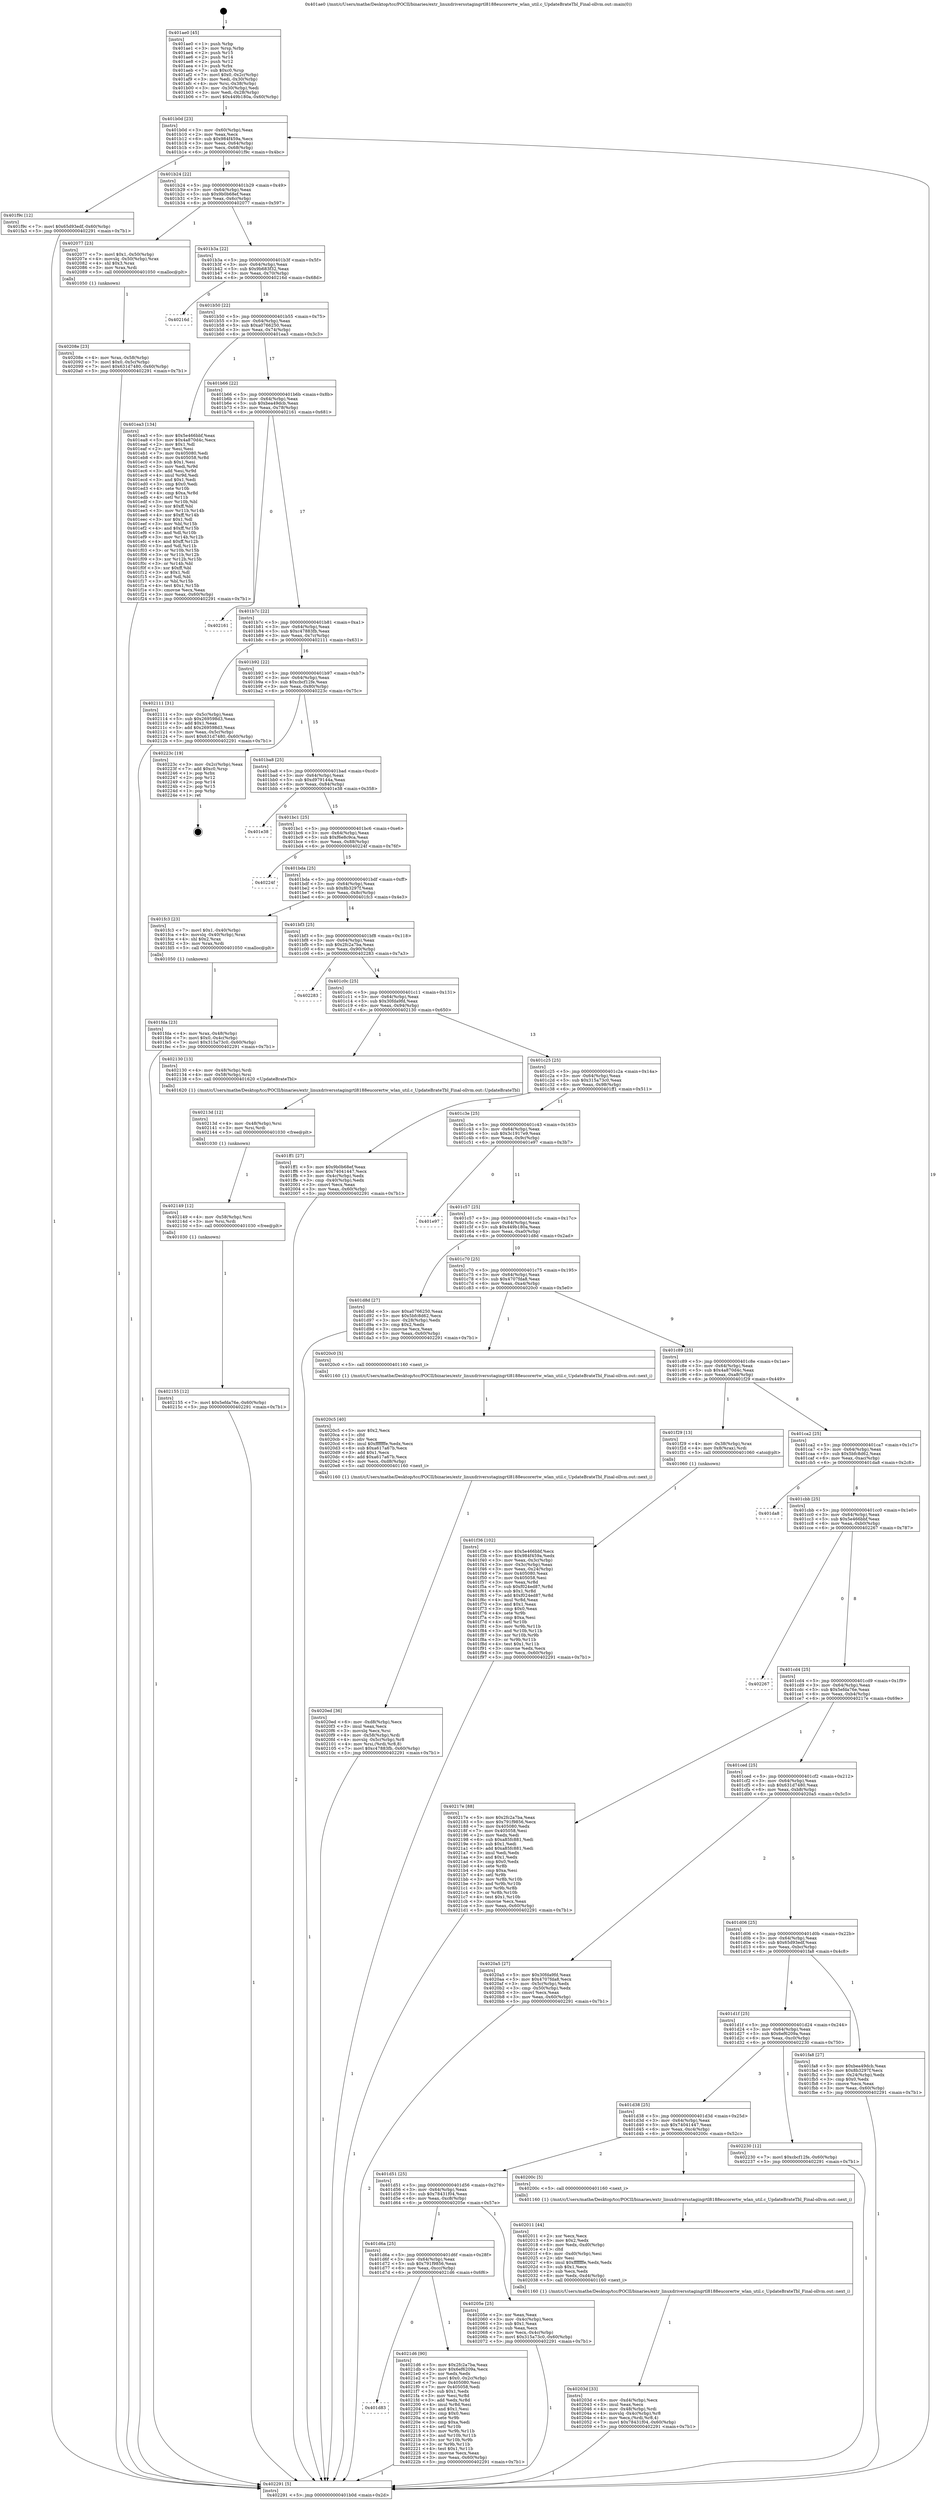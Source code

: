 digraph "0x401ae0" {
  label = "0x401ae0 (/mnt/c/Users/mathe/Desktop/tcc/POCII/binaries/extr_linuxdriversstagingrtl8188eucorertw_wlan_util.c_UpdateBrateTbl_Final-ollvm.out::main(0))"
  labelloc = "t"
  node[shape=record]

  Entry [label="",width=0.3,height=0.3,shape=circle,fillcolor=black,style=filled]
  "0x401b0d" [label="{
     0x401b0d [23]\l
     | [instrs]\l
     &nbsp;&nbsp;0x401b0d \<+3\>: mov -0x60(%rbp),%eax\l
     &nbsp;&nbsp;0x401b10 \<+2\>: mov %eax,%ecx\l
     &nbsp;&nbsp;0x401b12 \<+6\>: sub $0x984f459a,%ecx\l
     &nbsp;&nbsp;0x401b18 \<+3\>: mov %eax,-0x64(%rbp)\l
     &nbsp;&nbsp;0x401b1b \<+3\>: mov %ecx,-0x68(%rbp)\l
     &nbsp;&nbsp;0x401b1e \<+6\>: je 0000000000401f9c \<main+0x4bc\>\l
  }"]
  "0x401f9c" [label="{
     0x401f9c [12]\l
     | [instrs]\l
     &nbsp;&nbsp;0x401f9c \<+7\>: movl $0x65d93edf,-0x60(%rbp)\l
     &nbsp;&nbsp;0x401fa3 \<+5\>: jmp 0000000000402291 \<main+0x7b1\>\l
  }"]
  "0x401b24" [label="{
     0x401b24 [22]\l
     | [instrs]\l
     &nbsp;&nbsp;0x401b24 \<+5\>: jmp 0000000000401b29 \<main+0x49\>\l
     &nbsp;&nbsp;0x401b29 \<+3\>: mov -0x64(%rbp),%eax\l
     &nbsp;&nbsp;0x401b2c \<+5\>: sub $0x9b0b68ef,%eax\l
     &nbsp;&nbsp;0x401b31 \<+3\>: mov %eax,-0x6c(%rbp)\l
     &nbsp;&nbsp;0x401b34 \<+6\>: je 0000000000402077 \<main+0x597\>\l
  }"]
  Exit [label="",width=0.3,height=0.3,shape=circle,fillcolor=black,style=filled,peripheries=2]
  "0x402077" [label="{
     0x402077 [23]\l
     | [instrs]\l
     &nbsp;&nbsp;0x402077 \<+7\>: movl $0x1,-0x50(%rbp)\l
     &nbsp;&nbsp;0x40207e \<+4\>: movslq -0x50(%rbp),%rax\l
     &nbsp;&nbsp;0x402082 \<+4\>: shl $0x3,%rax\l
     &nbsp;&nbsp;0x402086 \<+3\>: mov %rax,%rdi\l
     &nbsp;&nbsp;0x402089 \<+5\>: call 0000000000401050 \<malloc@plt\>\l
     | [calls]\l
     &nbsp;&nbsp;0x401050 \{1\} (unknown)\l
  }"]
  "0x401b3a" [label="{
     0x401b3a [22]\l
     | [instrs]\l
     &nbsp;&nbsp;0x401b3a \<+5\>: jmp 0000000000401b3f \<main+0x5f\>\l
     &nbsp;&nbsp;0x401b3f \<+3\>: mov -0x64(%rbp),%eax\l
     &nbsp;&nbsp;0x401b42 \<+5\>: sub $0x9b683f32,%eax\l
     &nbsp;&nbsp;0x401b47 \<+3\>: mov %eax,-0x70(%rbp)\l
     &nbsp;&nbsp;0x401b4a \<+6\>: je 000000000040216d \<main+0x68d\>\l
  }"]
  "0x401d83" [label="{
     0x401d83\l
  }", style=dashed]
  "0x40216d" [label="{
     0x40216d\l
  }", style=dashed]
  "0x401b50" [label="{
     0x401b50 [22]\l
     | [instrs]\l
     &nbsp;&nbsp;0x401b50 \<+5\>: jmp 0000000000401b55 \<main+0x75\>\l
     &nbsp;&nbsp;0x401b55 \<+3\>: mov -0x64(%rbp),%eax\l
     &nbsp;&nbsp;0x401b58 \<+5\>: sub $0xa0766250,%eax\l
     &nbsp;&nbsp;0x401b5d \<+3\>: mov %eax,-0x74(%rbp)\l
     &nbsp;&nbsp;0x401b60 \<+6\>: je 0000000000401ea3 \<main+0x3c3\>\l
  }"]
  "0x4021d6" [label="{
     0x4021d6 [90]\l
     | [instrs]\l
     &nbsp;&nbsp;0x4021d6 \<+5\>: mov $0x2fc2a7ba,%eax\l
     &nbsp;&nbsp;0x4021db \<+5\>: mov $0x6ef6209a,%ecx\l
     &nbsp;&nbsp;0x4021e0 \<+2\>: xor %edx,%edx\l
     &nbsp;&nbsp;0x4021e2 \<+7\>: movl $0x0,-0x2c(%rbp)\l
     &nbsp;&nbsp;0x4021e9 \<+7\>: mov 0x405080,%esi\l
     &nbsp;&nbsp;0x4021f0 \<+7\>: mov 0x405058,%edi\l
     &nbsp;&nbsp;0x4021f7 \<+3\>: sub $0x1,%edx\l
     &nbsp;&nbsp;0x4021fa \<+3\>: mov %esi,%r8d\l
     &nbsp;&nbsp;0x4021fd \<+3\>: add %edx,%r8d\l
     &nbsp;&nbsp;0x402200 \<+4\>: imul %r8d,%esi\l
     &nbsp;&nbsp;0x402204 \<+3\>: and $0x1,%esi\l
     &nbsp;&nbsp;0x402207 \<+3\>: cmp $0x0,%esi\l
     &nbsp;&nbsp;0x40220a \<+4\>: sete %r9b\l
     &nbsp;&nbsp;0x40220e \<+3\>: cmp $0xa,%edi\l
     &nbsp;&nbsp;0x402211 \<+4\>: setl %r10b\l
     &nbsp;&nbsp;0x402215 \<+3\>: mov %r9b,%r11b\l
     &nbsp;&nbsp;0x402218 \<+3\>: and %r10b,%r11b\l
     &nbsp;&nbsp;0x40221b \<+3\>: xor %r10b,%r9b\l
     &nbsp;&nbsp;0x40221e \<+3\>: or %r9b,%r11b\l
     &nbsp;&nbsp;0x402221 \<+4\>: test $0x1,%r11b\l
     &nbsp;&nbsp;0x402225 \<+3\>: cmovne %ecx,%eax\l
     &nbsp;&nbsp;0x402228 \<+3\>: mov %eax,-0x60(%rbp)\l
     &nbsp;&nbsp;0x40222b \<+5\>: jmp 0000000000402291 \<main+0x7b1\>\l
  }"]
  "0x401ea3" [label="{
     0x401ea3 [134]\l
     | [instrs]\l
     &nbsp;&nbsp;0x401ea3 \<+5\>: mov $0x5e466bbf,%eax\l
     &nbsp;&nbsp;0x401ea8 \<+5\>: mov $0x4a870d4c,%ecx\l
     &nbsp;&nbsp;0x401ead \<+2\>: mov $0x1,%dl\l
     &nbsp;&nbsp;0x401eaf \<+2\>: xor %esi,%esi\l
     &nbsp;&nbsp;0x401eb1 \<+7\>: mov 0x405080,%edi\l
     &nbsp;&nbsp;0x401eb8 \<+8\>: mov 0x405058,%r8d\l
     &nbsp;&nbsp;0x401ec0 \<+3\>: sub $0x1,%esi\l
     &nbsp;&nbsp;0x401ec3 \<+3\>: mov %edi,%r9d\l
     &nbsp;&nbsp;0x401ec6 \<+3\>: add %esi,%r9d\l
     &nbsp;&nbsp;0x401ec9 \<+4\>: imul %r9d,%edi\l
     &nbsp;&nbsp;0x401ecd \<+3\>: and $0x1,%edi\l
     &nbsp;&nbsp;0x401ed0 \<+3\>: cmp $0x0,%edi\l
     &nbsp;&nbsp;0x401ed3 \<+4\>: sete %r10b\l
     &nbsp;&nbsp;0x401ed7 \<+4\>: cmp $0xa,%r8d\l
     &nbsp;&nbsp;0x401edb \<+4\>: setl %r11b\l
     &nbsp;&nbsp;0x401edf \<+3\>: mov %r10b,%bl\l
     &nbsp;&nbsp;0x401ee2 \<+3\>: xor $0xff,%bl\l
     &nbsp;&nbsp;0x401ee5 \<+3\>: mov %r11b,%r14b\l
     &nbsp;&nbsp;0x401ee8 \<+4\>: xor $0xff,%r14b\l
     &nbsp;&nbsp;0x401eec \<+3\>: xor $0x1,%dl\l
     &nbsp;&nbsp;0x401eef \<+3\>: mov %bl,%r15b\l
     &nbsp;&nbsp;0x401ef2 \<+4\>: and $0xff,%r15b\l
     &nbsp;&nbsp;0x401ef6 \<+3\>: and %dl,%r10b\l
     &nbsp;&nbsp;0x401ef9 \<+3\>: mov %r14b,%r12b\l
     &nbsp;&nbsp;0x401efc \<+4\>: and $0xff,%r12b\l
     &nbsp;&nbsp;0x401f00 \<+3\>: and %dl,%r11b\l
     &nbsp;&nbsp;0x401f03 \<+3\>: or %r10b,%r15b\l
     &nbsp;&nbsp;0x401f06 \<+3\>: or %r11b,%r12b\l
     &nbsp;&nbsp;0x401f09 \<+3\>: xor %r12b,%r15b\l
     &nbsp;&nbsp;0x401f0c \<+3\>: or %r14b,%bl\l
     &nbsp;&nbsp;0x401f0f \<+3\>: xor $0xff,%bl\l
     &nbsp;&nbsp;0x401f12 \<+3\>: or $0x1,%dl\l
     &nbsp;&nbsp;0x401f15 \<+2\>: and %dl,%bl\l
     &nbsp;&nbsp;0x401f17 \<+3\>: or %bl,%r15b\l
     &nbsp;&nbsp;0x401f1a \<+4\>: test $0x1,%r15b\l
     &nbsp;&nbsp;0x401f1e \<+3\>: cmovne %ecx,%eax\l
     &nbsp;&nbsp;0x401f21 \<+3\>: mov %eax,-0x60(%rbp)\l
     &nbsp;&nbsp;0x401f24 \<+5\>: jmp 0000000000402291 \<main+0x7b1\>\l
  }"]
  "0x401b66" [label="{
     0x401b66 [22]\l
     | [instrs]\l
     &nbsp;&nbsp;0x401b66 \<+5\>: jmp 0000000000401b6b \<main+0x8b\>\l
     &nbsp;&nbsp;0x401b6b \<+3\>: mov -0x64(%rbp),%eax\l
     &nbsp;&nbsp;0x401b6e \<+5\>: sub $0xbea49dcb,%eax\l
     &nbsp;&nbsp;0x401b73 \<+3\>: mov %eax,-0x78(%rbp)\l
     &nbsp;&nbsp;0x401b76 \<+6\>: je 0000000000402161 \<main+0x681\>\l
  }"]
  "0x402155" [label="{
     0x402155 [12]\l
     | [instrs]\l
     &nbsp;&nbsp;0x402155 \<+7\>: movl $0x5efda76e,-0x60(%rbp)\l
     &nbsp;&nbsp;0x40215c \<+5\>: jmp 0000000000402291 \<main+0x7b1\>\l
  }"]
  "0x402161" [label="{
     0x402161\l
  }", style=dashed]
  "0x401b7c" [label="{
     0x401b7c [22]\l
     | [instrs]\l
     &nbsp;&nbsp;0x401b7c \<+5\>: jmp 0000000000401b81 \<main+0xa1\>\l
     &nbsp;&nbsp;0x401b81 \<+3\>: mov -0x64(%rbp),%eax\l
     &nbsp;&nbsp;0x401b84 \<+5\>: sub $0xc47883fb,%eax\l
     &nbsp;&nbsp;0x401b89 \<+3\>: mov %eax,-0x7c(%rbp)\l
     &nbsp;&nbsp;0x401b8c \<+6\>: je 0000000000402111 \<main+0x631\>\l
  }"]
  "0x402149" [label="{
     0x402149 [12]\l
     | [instrs]\l
     &nbsp;&nbsp;0x402149 \<+4\>: mov -0x58(%rbp),%rsi\l
     &nbsp;&nbsp;0x40214d \<+3\>: mov %rsi,%rdi\l
     &nbsp;&nbsp;0x402150 \<+5\>: call 0000000000401030 \<free@plt\>\l
     | [calls]\l
     &nbsp;&nbsp;0x401030 \{1\} (unknown)\l
  }"]
  "0x402111" [label="{
     0x402111 [31]\l
     | [instrs]\l
     &nbsp;&nbsp;0x402111 \<+3\>: mov -0x5c(%rbp),%eax\l
     &nbsp;&nbsp;0x402114 \<+5\>: sub $0x269598d3,%eax\l
     &nbsp;&nbsp;0x402119 \<+3\>: add $0x1,%eax\l
     &nbsp;&nbsp;0x40211c \<+5\>: add $0x269598d3,%eax\l
     &nbsp;&nbsp;0x402121 \<+3\>: mov %eax,-0x5c(%rbp)\l
     &nbsp;&nbsp;0x402124 \<+7\>: movl $0x631d7480,-0x60(%rbp)\l
     &nbsp;&nbsp;0x40212b \<+5\>: jmp 0000000000402291 \<main+0x7b1\>\l
  }"]
  "0x401b92" [label="{
     0x401b92 [22]\l
     | [instrs]\l
     &nbsp;&nbsp;0x401b92 \<+5\>: jmp 0000000000401b97 \<main+0xb7\>\l
     &nbsp;&nbsp;0x401b97 \<+3\>: mov -0x64(%rbp),%eax\l
     &nbsp;&nbsp;0x401b9a \<+5\>: sub $0xcbcf12fe,%eax\l
     &nbsp;&nbsp;0x401b9f \<+3\>: mov %eax,-0x80(%rbp)\l
     &nbsp;&nbsp;0x401ba2 \<+6\>: je 000000000040223c \<main+0x75c\>\l
  }"]
  "0x40213d" [label="{
     0x40213d [12]\l
     | [instrs]\l
     &nbsp;&nbsp;0x40213d \<+4\>: mov -0x48(%rbp),%rsi\l
     &nbsp;&nbsp;0x402141 \<+3\>: mov %rsi,%rdi\l
     &nbsp;&nbsp;0x402144 \<+5\>: call 0000000000401030 \<free@plt\>\l
     | [calls]\l
     &nbsp;&nbsp;0x401030 \{1\} (unknown)\l
  }"]
  "0x40223c" [label="{
     0x40223c [19]\l
     | [instrs]\l
     &nbsp;&nbsp;0x40223c \<+3\>: mov -0x2c(%rbp),%eax\l
     &nbsp;&nbsp;0x40223f \<+7\>: add $0xc0,%rsp\l
     &nbsp;&nbsp;0x402246 \<+1\>: pop %rbx\l
     &nbsp;&nbsp;0x402247 \<+2\>: pop %r12\l
     &nbsp;&nbsp;0x402249 \<+2\>: pop %r14\l
     &nbsp;&nbsp;0x40224b \<+2\>: pop %r15\l
     &nbsp;&nbsp;0x40224d \<+1\>: pop %rbp\l
     &nbsp;&nbsp;0x40224e \<+1\>: ret\l
  }"]
  "0x401ba8" [label="{
     0x401ba8 [25]\l
     | [instrs]\l
     &nbsp;&nbsp;0x401ba8 \<+5\>: jmp 0000000000401bad \<main+0xcd\>\l
     &nbsp;&nbsp;0x401bad \<+3\>: mov -0x64(%rbp),%eax\l
     &nbsp;&nbsp;0x401bb0 \<+5\>: sub $0xd979144a,%eax\l
     &nbsp;&nbsp;0x401bb5 \<+6\>: mov %eax,-0x84(%rbp)\l
     &nbsp;&nbsp;0x401bbb \<+6\>: je 0000000000401e38 \<main+0x358\>\l
  }"]
  "0x4020ed" [label="{
     0x4020ed [36]\l
     | [instrs]\l
     &nbsp;&nbsp;0x4020ed \<+6\>: mov -0xd8(%rbp),%ecx\l
     &nbsp;&nbsp;0x4020f3 \<+3\>: imul %eax,%ecx\l
     &nbsp;&nbsp;0x4020f6 \<+3\>: movslq %ecx,%rsi\l
     &nbsp;&nbsp;0x4020f9 \<+4\>: mov -0x58(%rbp),%rdi\l
     &nbsp;&nbsp;0x4020fd \<+4\>: movslq -0x5c(%rbp),%r8\l
     &nbsp;&nbsp;0x402101 \<+4\>: mov %rsi,(%rdi,%r8,8)\l
     &nbsp;&nbsp;0x402105 \<+7\>: movl $0xc47883fb,-0x60(%rbp)\l
     &nbsp;&nbsp;0x40210c \<+5\>: jmp 0000000000402291 \<main+0x7b1\>\l
  }"]
  "0x401e38" [label="{
     0x401e38\l
  }", style=dashed]
  "0x401bc1" [label="{
     0x401bc1 [25]\l
     | [instrs]\l
     &nbsp;&nbsp;0x401bc1 \<+5\>: jmp 0000000000401bc6 \<main+0xe6\>\l
     &nbsp;&nbsp;0x401bc6 \<+3\>: mov -0x64(%rbp),%eax\l
     &nbsp;&nbsp;0x401bc9 \<+5\>: sub $0xf6e8c9ca,%eax\l
     &nbsp;&nbsp;0x401bce \<+6\>: mov %eax,-0x88(%rbp)\l
     &nbsp;&nbsp;0x401bd4 \<+6\>: je 000000000040224f \<main+0x76f\>\l
  }"]
  "0x4020c5" [label="{
     0x4020c5 [40]\l
     | [instrs]\l
     &nbsp;&nbsp;0x4020c5 \<+5\>: mov $0x2,%ecx\l
     &nbsp;&nbsp;0x4020ca \<+1\>: cltd\l
     &nbsp;&nbsp;0x4020cb \<+2\>: idiv %ecx\l
     &nbsp;&nbsp;0x4020cd \<+6\>: imul $0xfffffffe,%edx,%ecx\l
     &nbsp;&nbsp;0x4020d3 \<+6\>: sub $0xa617a67b,%ecx\l
     &nbsp;&nbsp;0x4020d9 \<+3\>: add $0x1,%ecx\l
     &nbsp;&nbsp;0x4020dc \<+6\>: add $0xa617a67b,%ecx\l
     &nbsp;&nbsp;0x4020e2 \<+6\>: mov %ecx,-0xd8(%rbp)\l
     &nbsp;&nbsp;0x4020e8 \<+5\>: call 0000000000401160 \<next_i\>\l
     | [calls]\l
     &nbsp;&nbsp;0x401160 \{1\} (/mnt/c/Users/mathe/Desktop/tcc/POCII/binaries/extr_linuxdriversstagingrtl8188eucorertw_wlan_util.c_UpdateBrateTbl_Final-ollvm.out::next_i)\l
  }"]
  "0x40224f" [label="{
     0x40224f\l
  }", style=dashed]
  "0x401bda" [label="{
     0x401bda [25]\l
     | [instrs]\l
     &nbsp;&nbsp;0x401bda \<+5\>: jmp 0000000000401bdf \<main+0xff\>\l
     &nbsp;&nbsp;0x401bdf \<+3\>: mov -0x64(%rbp),%eax\l
     &nbsp;&nbsp;0x401be2 \<+5\>: sub $0x8b3297f,%eax\l
     &nbsp;&nbsp;0x401be7 \<+6\>: mov %eax,-0x8c(%rbp)\l
     &nbsp;&nbsp;0x401bed \<+6\>: je 0000000000401fc3 \<main+0x4e3\>\l
  }"]
  "0x40208e" [label="{
     0x40208e [23]\l
     | [instrs]\l
     &nbsp;&nbsp;0x40208e \<+4\>: mov %rax,-0x58(%rbp)\l
     &nbsp;&nbsp;0x402092 \<+7\>: movl $0x0,-0x5c(%rbp)\l
     &nbsp;&nbsp;0x402099 \<+7\>: movl $0x631d7480,-0x60(%rbp)\l
     &nbsp;&nbsp;0x4020a0 \<+5\>: jmp 0000000000402291 \<main+0x7b1\>\l
  }"]
  "0x401fc3" [label="{
     0x401fc3 [23]\l
     | [instrs]\l
     &nbsp;&nbsp;0x401fc3 \<+7\>: movl $0x1,-0x40(%rbp)\l
     &nbsp;&nbsp;0x401fca \<+4\>: movslq -0x40(%rbp),%rax\l
     &nbsp;&nbsp;0x401fce \<+4\>: shl $0x2,%rax\l
     &nbsp;&nbsp;0x401fd2 \<+3\>: mov %rax,%rdi\l
     &nbsp;&nbsp;0x401fd5 \<+5\>: call 0000000000401050 \<malloc@plt\>\l
     | [calls]\l
     &nbsp;&nbsp;0x401050 \{1\} (unknown)\l
  }"]
  "0x401bf3" [label="{
     0x401bf3 [25]\l
     | [instrs]\l
     &nbsp;&nbsp;0x401bf3 \<+5\>: jmp 0000000000401bf8 \<main+0x118\>\l
     &nbsp;&nbsp;0x401bf8 \<+3\>: mov -0x64(%rbp),%eax\l
     &nbsp;&nbsp;0x401bfb \<+5\>: sub $0x2fc2a7ba,%eax\l
     &nbsp;&nbsp;0x401c00 \<+6\>: mov %eax,-0x90(%rbp)\l
     &nbsp;&nbsp;0x401c06 \<+6\>: je 0000000000402283 \<main+0x7a3\>\l
  }"]
  "0x401d6a" [label="{
     0x401d6a [25]\l
     | [instrs]\l
     &nbsp;&nbsp;0x401d6a \<+5\>: jmp 0000000000401d6f \<main+0x28f\>\l
     &nbsp;&nbsp;0x401d6f \<+3\>: mov -0x64(%rbp),%eax\l
     &nbsp;&nbsp;0x401d72 \<+5\>: sub $0x791f9856,%eax\l
     &nbsp;&nbsp;0x401d77 \<+6\>: mov %eax,-0xcc(%rbp)\l
     &nbsp;&nbsp;0x401d7d \<+6\>: je 00000000004021d6 \<main+0x6f6\>\l
  }"]
  "0x402283" [label="{
     0x402283\l
  }", style=dashed]
  "0x401c0c" [label="{
     0x401c0c [25]\l
     | [instrs]\l
     &nbsp;&nbsp;0x401c0c \<+5\>: jmp 0000000000401c11 \<main+0x131\>\l
     &nbsp;&nbsp;0x401c11 \<+3\>: mov -0x64(%rbp),%eax\l
     &nbsp;&nbsp;0x401c14 \<+5\>: sub $0x30fda9fd,%eax\l
     &nbsp;&nbsp;0x401c19 \<+6\>: mov %eax,-0x94(%rbp)\l
     &nbsp;&nbsp;0x401c1f \<+6\>: je 0000000000402130 \<main+0x650\>\l
  }"]
  "0x40205e" [label="{
     0x40205e [25]\l
     | [instrs]\l
     &nbsp;&nbsp;0x40205e \<+2\>: xor %eax,%eax\l
     &nbsp;&nbsp;0x402060 \<+3\>: mov -0x4c(%rbp),%ecx\l
     &nbsp;&nbsp;0x402063 \<+3\>: sub $0x1,%eax\l
     &nbsp;&nbsp;0x402066 \<+2\>: sub %eax,%ecx\l
     &nbsp;&nbsp;0x402068 \<+3\>: mov %ecx,-0x4c(%rbp)\l
     &nbsp;&nbsp;0x40206b \<+7\>: movl $0x315a73c0,-0x60(%rbp)\l
     &nbsp;&nbsp;0x402072 \<+5\>: jmp 0000000000402291 \<main+0x7b1\>\l
  }"]
  "0x402130" [label="{
     0x402130 [13]\l
     | [instrs]\l
     &nbsp;&nbsp;0x402130 \<+4\>: mov -0x48(%rbp),%rdi\l
     &nbsp;&nbsp;0x402134 \<+4\>: mov -0x58(%rbp),%rsi\l
     &nbsp;&nbsp;0x402138 \<+5\>: call 0000000000401620 \<UpdateBrateTbl\>\l
     | [calls]\l
     &nbsp;&nbsp;0x401620 \{1\} (/mnt/c/Users/mathe/Desktop/tcc/POCII/binaries/extr_linuxdriversstagingrtl8188eucorertw_wlan_util.c_UpdateBrateTbl_Final-ollvm.out::UpdateBrateTbl)\l
  }"]
  "0x401c25" [label="{
     0x401c25 [25]\l
     | [instrs]\l
     &nbsp;&nbsp;0x401c25 \<+5\>: jmp 0000000000401c2a \<main+0x14a\>\l
     &nbsp;&nbsp;0x401c2a \<+3\>: mov -0x64(%rbp),%eax\l
     &nbsp;&nbsp;0x401c2d \<+5\>: sub $0x315a73c0,%eax\l
     &nbsp;&nbsp;0x401c32 \<+6\>: mov %eax,-0x98(%rbp)\l
     &nbsp;&nbsp;0x401c38 \<+6\>: je 0000000000401ff1 \<main+0x511\>\l
  }"]
  "0x40203d" [label="{
     0x40203d [33]\l
     | [instrs]\l
     &nbsp;&nbsp;0x40203d \<+6\>: mov -0xd4(%rbp),%ecx\l
     &nbsp;&nbsp;0x402043 \<+3\>: imul %eax,%ecx\l
     &nbsp;&nbsp;0x402046 \<+4\>: mov -0x48(%rbp),%rdi\l
     &nbsp;&nbsp;0x40204a \<+4\>: movslq -0x4c(%rbp),%r8\l
     &nbsp;&nbsp;0x40204e \<+4\>: mov %ecx,(%rdi,%r8,4)\l
     &nbsp;&nbsp;0x402052 \<+7\>: movl $0x78431f04,-0x60(%rbp)\l
     &nbsp;&nbsp;0x402059 \<+5\>: jmp 0000000000402291 \<main+0x7b1\>\l
  }"]
  "0x401ff1" [label="{
     0x401ff1 [27]\l
     | [instrs]\l
     &nbsp;&nbsp;0x401ff1 \<+5\>: mov $0x9b0b68ef,%eax\l
     &nbsp;&nbsp;0x401ff6 \<+5\>: mov $0x74041447,%ecx\l
     &nbsp;&nbsp;0x401ffb \<+3\>: mov -0x4c(%rbp),%edx\l
     &nbsp;&nbsp;0x401ffe \<+3\>: cmp -0x40(%rbp),%edx\l
     &nbsp;&nbsp;0x402001 \<+3\>: cmovl %ecx,%eax\l
     &nbsp;&nbsp;0x402004 \<+3\>: mov %eax,-0x60(%rbp)\l
     &nbsp;&nbsp;0x402007 \<+5\>: jmp 0000000000402291 \<main+0x7b1\>\l
  }"]
  "0x401c3e" [label="{
     0x401c3e [25]\l
     | [instrs]\l
     &nbsp;&nbsp;0x401c3e \<+5\>: jmp 0000000000401c43 \<main+0x163\>\l
     &nbsp;&nbsp;0x401c43 \<+3\>: mov -0x64(%rbp),%eax\l
     &nbsp;&nbsp;0x401c46 \<+5\>: sub $0x3c1917e9,%eax\l
     &nbsp;&nbsp;0x401c4b \<+6\>: mov %eax,-0x9c(%rbp)\l
     &nbsp;&nbsp;0x401c51 \<+6\>: je 0000000000401e97 \<main+0x3b7\>\l
  }"]
  "0x402011" [label="{
     0x402011 [44]\l
     | [instrs]\l
     &nbsp;&nbsp;0x402011 \<+2\>: xor %ecx,%ecx\l
     &nbsp;&nbsp;0x402013 \<+5\>: mov $0x2,%edx\l
     &nbsp;&nbsp;0x402018 \<+6\>: mov %edx,-0xd0(%rbp)\l
     &nbsp;&nbsp;0x40201e \<+1\>: cltd\l
     &nbsp;&nbsp;0x40201f \<+6\>: mov -0xd0(%rbp),%esi\l
     &nbsp;&nbsp;0x402025 \<+2\>: idiv %esi\l
     &nbsp;&nbsp;0x402027 \<+6\>: imul $0xfffffffe,%edx,%edx\l
     &nbsp;&nbsp;0x40202d \<+3\>: sub $0x1,%ecx\l
     &nbsp;&nbsp;0x402030 \<+2\>: sub %ecx,%edx\l
     &nbsp;&nbsp;0x402032 \<+6\>: mov %edx,-0xd4(%rbp)\l
     &nbsp;&nbsp;0x402038 \<+5\>: call 0000000000401160 \<next_i\>\l
     | [calls]\l
     &nbsp;&nbsp;0x401160 \{1\} (/mnt/c/Users/mathe/Desktop/tcc/POCII/binaries/extr_linuxdriversstagingrtl8188eucorertw_wlan_util.c_UpdateBrateTbl_Final-ollvm.out::next_i)\l
  }"]
  "0x401e97" [label="{
     0x401e97\l
  }", style=dashed]
  "0x401c57" [label="{
     0x401c57 [25]\l
     | [instrs]\l
     &nbsp;&nbsp;0x401c57 \<+5\>: jmp 0000000000401c5c \<main+0x17c\>\l
     &nbsp;&nbsp;0x401c5c \<+3\>: mov -0x64(%rbp),%eax\l
     &nbsp;&nbsp;0x401c5f \<+5\>: sub $0x449b180a,%eax\l
     &nbsp;&nbsp;0x401c64 \<+6\>: mov %eax,-0xa0(%rbp)\l
     &nbsp;&nbsp;0x401c6a \<+6\>: je 0000000000401d8d \<main+0x2ad\>\l
  }"]
  "0x401d51" [label="{
     0x401d51 [25]\l
     | [instrs]\l
     &nbsp;&nbsp;0x401d51 \<+5\>: jmp 0000000000401d56 \<main+0x276\>\l
     &nbsp;&nbsp;0x401d56 \<+3\>: mov -0x64(%rbp),%eax\l
     &nbsp;&nbsp;0x401d59 \<+5\>: sub $0x78431f04,%eax\l
     &nbsp;&nbsp;0x401d5e \<+6\>: mov %eax,-0xc8(%rbp)\l
     &nbsp;&nbsp;0x401d64 \<+6\>: je 000000000040205e \<main+0x57e\>\l
  }"]
  "0x401d8d" [label="{
     0x401d8d [27]\l
     | [instrs]\l
     &nbsp;&nbsp;0x401d8d \<+5\>: mov $0xa0766250,%eax\l
     &nbsp;&nbsp;0x401d92 \<+5\>: mov $0x5bfc8d62,%ecx\l
     &nbsp;&nbsp;0x401d97 \<+3\>: mov -0x28(%rbp),%edx\l
     &nbsp;&nbsp;0x401d9a \<+3\>: cmp $0x2,%edx\l
     &nbsp;&nbsp;0x401d9d \<+3\>: cmovne %ecx,%eax\l
     &nbsp;&nbsp;0x401da0 \<+3\>: mov %eax,-0x60(%rbp)\l
     &nbsp;&nbsp;0x401da3 \<+5\>: jmp 0000000000402291 \<main+0x7b1\>\l
  }"]
  "0x401c70" [label="{
     0x401c70 [25]\l
     | [instrs]\l
     &nbsp;&nbsp;0x401c70 \<+5\>: jmp 0000000000401c75 \<main+0x195\>\l
     &nbsp;&nbsp;0x401c75 \<+3\>: mov -0x64(%rbp),%eax\l
     &nbsp;&nbsp;0x401c78 \<+5\>: sub $0x4707fda8,%eax\l
     &nbsp;&nbsp;0x401c7d \<+6\>: mov %eax,-0xa4(%rbp)\l
     &nbsp;&nbsp;0x401c83 \<+6\>: je 00000000004020c0 \<main+0x5e0\>\l
  }"]
  "0x402291" [label="{
     0x402291 [5]\l
     | [instrs]\l
     &nbsp;&nbsp;0x402291 \<+5\>: jmp 0000000000401b0d \<main+0x2d\>\l
  }"]
  "0x401ae0" [label="{
     0x401ae0 [45]\l
     | [instrs]\l
     &nbsp;&nbsp;0x401ae0 \<+1\>: push %rbp\l
     &nbsp;&nbsp;0x401ae1 \<+3\>: mov %rsp,%rbp\l
     &nbsp;&nbsp;0x401ae4 \<+2\>: push %r15\l
     &nbsp;&nbsp;0x401ae6 \<+2\>: push %r14\l
     &nbsp;&nbsp;0x401ae8 \<+2\>: push %r12\l
     &nbsp;&nbsp;0x401aea \<+1\>: push %rbx\l
     &nbsp;&nbsp;0x401aeb \<+7\>: sub $0xc0,%rsp\l
     &nbsp;&nbsp;0x401af2 \<+7\>: movl $0x0,-0x2c(%rbp)\l
     &nbsp;&nbsp;0x401af9 \<+3\>: mov %edi,-0x30(%rbp)\l
     &nbsp;&nbsp;0x401afc \<+4\>: mov %rsi,-0x38(%rbp)\l
     &nbsp;&nbsp;0x401b00 \<+3\>: mov -0x30(%rbp),%edi\l
     &nbsp;&nbsp;0x401b03 \<+3\>: mov %edi,-0x28(%rbp)\l
     &nbsp;&nbsp;0x401b06 \<+7\>: movl $0x449b180a,-0x60(%rbp)\l
  }"]
  "0x40200c" [label="{
     0x40200c [5]\l
     | [instrs]\l
     &nbsp;&nbsp;0x40200c \<+5\>: call 0000000000401160 \<next_i\>\l
     | [calls]\l
     &nbsp;&nbsp;0x401160 \{1\} (/mnt/c/Users/mathe/Desktop/tcc/POCII/binaries/extr_linuxdriversstagingrtl8188eucorertw_wlan_util.c_UpdateBrateTbl_Final-ollvm.out::next_i)\l
  }"]
  "0x4020c0" [label="{
     0x4020c0 [5]\l
     | [instrs]\l
     &nbsp;&nbsp;0x4020c0 \<+5\>: call 0000000000401160 \<next_i\>\l
     | [calls]\l
     &nbsp;&nbsp;0x401160 \{1\} (/mnt/c/Users/mathe/Desktop/tcc/POCII/binaries/extr_linuxdriversstagingrtl8188eucorertw_wlan_util.c_UpdateBrateTbl_Final-ollvm.out::next_i)\l
  }"]
  "0x401c89" [label="{
     0x401c89 [25]\l
     | [instrs]\l
     &nbsp;&nbsp;0x401c89 \<+5\>: jmp 0000000000401c8e \<main+0x1ae\>\l
     &nbsp;&nbsp;0x401c8e \<+3\>: mov -0x64(%rbp),%eax\l
     &nbsp;&nbsp;0x401c91 \<+5\>: sub $0x4a870d4c,%eax\l
     &nbsp;&nbsp;0x401c96 \<+6\>: mov %eax,-0xa8(%rbp)\l
     &nbsp;&nbsp;0x401c9c \<+6\>: je 0000000000401f29 \<main+0x449\>\l
  }"]
  "0x401d38" [label="{
     0x401d38 [25]\l
     | [instrs]\l
     &nbsp;&nbsp;0x401d38 \<+5\>: jmp 0000000000401d3d \<main+0x25d\>\l
     &nbsp;&nbsp;0x401d3d \<+3\>: mov -0x64(%rbp),%eax\l
     &nbsp;&nbsp;0x401d40 \<+5\>: sub $0x74041447,%eax\l
     &nbsp;&nbsp;0x401d45 \<+6\>: mov %eax,-0xc4(%rbp)\l
     &nbsp;&nbsp;0x401d4b \<+6\>: je 000000000040200c \<main+0x52c\>\l
  }"]
  "0x401f29" [label="{
     0x401f29 [13]\l
     | [instrs]\l
     &nbsp;&nbsp;0x401f29 \<+4\>: mov -0x38(%rbp),%rax\l
     &nbsp;&nbsp;0x401f2d \<+4\>: mov 0x8(%rax),%rdi\l
     &nbsp;&nbsp;0x401f31 \<+5\>: call 0000000000401060 \<atoi@plt\>\l
     | [calls]\l
     &nbsp;&nbsp;0x401060 \{1\} (unknown)\l
  }"]
  "0x401ca2" [label="{
     0x401ca2 [25]\l
     | [instrs]\l
     &nbsp;&nbsp;0x401ca2 \<+5\>: jmp 0000000000401ca7 \<main+0x1c7\>\l
     &nbsp;&nbsp;0x401ca7 \<+3\>: mov -0x64(%rbp),%eax\l
     &nbsp;&nbsp;0x401caa \<+5\>: sub $0x5bfc8d62,%eax\l
     &nbsp;&nbsp;0x401caf \<+6\>: mov %eax,-0xac(%rbp)\l
     &nbsp;&nbsp;0x401cb5 \<+6\>: je 0000000000401da8 \<main+0x2c8\>\l
  }"]
  "0x401f36" [label="{
     0x401f36 [102]\l
     | [instrs]\l
     &nbsp;&nbsp;0x401f36 \<+5\>: mov $0x5e466bbf,%ecx\l
     &nbsp;&nbsp;0x401f3b \<+5\>: mov $0x984f459a,%edx\l
     &nbsp;&nbsp;0x401f40 \<+3\>: mov %eax,-0x3c(%rbp)\l
     &nbsp;&nbsp;0x401f43 \<+3\>: mov -0x3c(%rbp),%eax\l
     &nbsp;&nbsp;0x401f46 \<+3\>: mov %eax,-0x24(%rbp)\l
     &nbsp;&nbsp;0x401f49 \<+7\>: mov 0x405080,%eax\l
     &nbsp;&nbsp;0x401f50 \<+7\>: mov 0x405058,%esi\l
     &nbsp;&nbsp;0x401f57 \<+3\>: mov %eax,%r8d\l
     &nbsp;&nbsp;0x401f5a \<+7\>: sub $0xf024ed87,%r8d\l
     &nbsp;&nbsp;0x401f61 \<+4\>: sub $0x1,%r8d\l
     &nbsp;&nbsp;0x401f65 \<+7\>: add $0xf024ed87,%r8d\l
     &nbsp;&nbsp;0x401f6c \<+4\>: imul %r8d,%eax\l
     &nbsp;&nbsp;0x401f70 \<+3\>: and $0x1,%eax\l
     &nbsp;&nbsp;0x401f73 \<+3\>: cmp $0x0,%eax\l
     &nbsp;&nbsp;0x401f76 \<+4\>: sete %r9b\l
     &nbsp;&nbsp;0x401f7a \<+3\>: cmp $0xa,%esi\l
     &nbsp;&nbsp;0x401f7d \<+4\>: setl %r10b\l
     &nbsp;&nbsp;0x401f81 \<+3\>: mov %r9b,%r11b\l
     &nbsp;&nbsp;0x401f84 \<+3\>: and %r10b,%r11b\l
     &nbsp;&nbsp;0x401f87 \<+3\>: xor %r10b,%r9b\l
     &nbsp;&nbsp;0x401f8a \<+3\>: or %r9b,%r11b\l
     &nbsp;&nbsp;0x401f8d \<+4\>: test $0x1,%r11b\l
     &nbsp;&nbsp;0x401f91 \<+3\>: cmovne %edx,%ecx\l
     &nbsp;&nbsp;0x401f94 \<+3\>: mov %ecx,-0x60(%rbp)\l
     &nbsp;&nbsp;0x401f97 \<+5\>: jmp 0000000000402291 \<main+0x7b1\>\l
  }"]
  "0x402230" [label="{
     0x402230 [12]\l
     | [instrs]\l
     &nbsp;&nbsp;0x402230 \<+7\>: movl $0xcbcf12fe,-0x60(%rbp)\l
     &nbsp;&nbsp;0x402237 \<+5\>: jmp 0000000000402291 \<main+0x7b1\>\l
  }"]
  "0x401da8" [label="{
     0x401da8\l
  }", style=dashed]
  "0x401cbb" [label="{
     0x401cbb [25]\l
     | [instrs]\l
     &nbsp;&nbsp;0x401cbb \<+5\>: jmp 0000000000401cc0 \<main+0x1e0\>\l
     &nbsp;&nbsp;0x401cc0 \<+3\>: mov -0x64(%rbp),%eax\l
     &nbsp;&nbsp;0x401cc3 \<+5\>: sub $0x5e466bbf,%eax\l
     &nbsp;&nbsp;0x401cc8 \<+6\>: mov %eax,-0xb0(%rbp)\l
     &nbsp;&nbsp;0x401cce \<+6\>: je 0000000000402267 \<main+0x787\>\l
  }"]
  "0x401fda" [label="{
     0x401fda [23]\l
     | [instrs]\l
     &nbsp;&nbsp;0x401fda \<+4\>: mov %rax,-0x48(%rbp)\l
     &nbsp;&nbsp;0x401fde \<+7\>: movl $0x0,-0x4c(%rbp)\l
     &nbsp;&nbsp;0x401fe5 \<+7\>: movl $0x315a73c0,-0x60(%rbp)\l
     &nbsp;&nbsp;0x401fec \<+5\>: jmp 0000000000402291 \<main+0x7b1\>\l
  }"]
  "0x402267" [label="{
     0x402267\l
  }", style=dashed]
  "0x401cd4" [label="{
     0x401cd4 [25]\l
     | [instrs]\l
     &nbsp;&nbsp;0x401cd4 \<+5\>: jmp 0000000000401cd9 \<main+0x1f9\>\l
     &nbsp;&nbsp;0x401cd9 \<+3\>: mov -0x64(%rbp),%eax\l
     &nbsp;&nbsp;0x401cdc \<+5\>: sub $0x5efda76e,%eax\l
     &nbsp;&nbsp;0x401ce1 \<+6\>: mov %eax,-0xb4(%rbp)\l
     &nbsp;&nbsp;0x401ce7 \<+6\>: je 000000000040217e \<main+0x69e\>\l
  }"]
  "0x401d1f" [label="{
     0x401d1f [25]\l
     | [instrs]\l
     &nbsp;&nbsp;0x401d1f \<+5\>: jmp 0000000000401d24 \<main+0x244\>\l
     &nbsp;&nbsp;0x401d24 \<+3\>: mov -0x64(%rbp),%eax\l
     &nbsp;&nbsp;0x401d27 \<+5\>: sub $0x6ef6209a,%eax\l
     &nbsp;&nbsp;0x401d2c \<+6\>: mov %eax,-0xc0(%rbp)\l
     &nbsp;&nbsp;0x401d32 \<+6\>: je 0000000000402230 \<main+0x750\>\l
  }"]
  "0x40217e" [label="{
     0x40217e [88]\l
     | [instrs]\l
     &nbsp;&nbsp;0x40217e \<+5\>: mov $0x2fc2a7ba,%eax\l
     &nbsp;&nbsp;0x402183 \<+5\>: mov $0x791f9856,%ecx\l
     &nbsp;&nbsp;0x402188 \<+7\>: mov 0x405080,%edx\l
     &nbsp;&nbsp;0x40218f \<+7\>: mov 0x405058,%esi\l
     &nbsp;&nbsp;0x402196 \<+2\>: mov %edx,%edi\l
     &nbsp;&nbsp;0x402198 \<+6\>: sub $0xa85fc881,%edi\l
     &nbsp;&nbsp;0x40219e \<+3\>: sub $0x1,%edi\l
     &nbsp;&nbsp;0x4021a1 \<+6\>: add $0xa85fc881,%edi\l
     &nbsp;&nbsp;0x4021a7 \<+3\>: imul %edi,%edx\l
     &nbsp;&nbsp;0x4021aa \<+3\>: and $0x1,%edx\l
     &nbsp;&nbsp;0x4021ad \<+3\>: cmp $0x0,%edx\l
     &nbsp;&nbsp;0x4021b0 \<+4\>: sete %r8b\l
     &nbsp;&nbsp;0x4021b4 \<+3\>: cmp $0xa,%esi\l
     &nbsp;&nbsp;0x4021b7 \<+4\>: setl %r9b\l
     &nbsp;&nbsp;0x4021bb \<+3\>: mov %r8b,%r10b\l
     &nbsp;&nbsp;0x4021be \<+3\>: and %r9b,%r10b\l
     &nbsp;&nbsp;0x4021c1 \<+3\>: xor %r9b,%r8b\l
     &nbsp;&nbsp;0x4021c4 \<+3\>: or %r8b,%r10b\l
     &nbsp;&nbsp;0x4021c7 \<+4\>: test $0x1,%r10b\l
     &nbsp;&nbsp;0x4021cb \<+3\>: cmovne %ecx,%eax\l
     &nbsp;&nbsp;0x4021ce \<+3\>: mov %eax,-0x60(%rbp)\l
     &nbsp;&nbsp;0x4021d1 \<+5\>: jmp 0000000000402291 \<main+0x7b1\>\l
  }"]
  "0x401ced" [label="{
     0x401ced [25]\l
     | [instrs]\l
     &nbsp;&nbsp;0x401ced \<+5\>: jmp 0000000000401cf2 \<main+0x212\>\l
     &nbsp;&nbsp;0x401cf2 \<+3\>: mov -0x64(%rbp),%eax\l
     &nbsp;&nbsp;0x401cf5 \<+5\>: sub $0x631d7480,%eax\l
     &nbsp;&nbsp;0x401cfa \<+6\>: mov %eax,-0xb8(%rbp)\l
     &nbsp;&nbsp;0x401d00 \<+6\>: je 00000000004020a5 \<main+0x5c5\>\l
  }"]
  "0x401fa8" [label="{
     0x401fa8 [27]\l
     | [instrs]\l
     &nbsp;&nbsp;0x401fa8 \<+5\>: mov $0xbea49dcb,%eax\l
     &nbsp;&nbsp;0x401fad \<+5\>: mov $0x8b3297f,%ecx\l
     &nbsp;&nbsp;0x401fb2 \<+3\>: mov -0x24(%rbp),%edx\l
     &nbsp;&nbsp;0x401fb5 \<+3\>: cmp $0x0,%edx\l
     &nbsp;&nbsp;0x401fb8 \<+3\>: cmove %ecx,%eax\l
     &nbsp;&nbsp;0x401fbb \<+3\>: mov %eax,-0x60(%rbp)\l
     &nbsp;&nbsp;0x401fbe \<+5\>: jmp 0000000000402291 \<main+0x7b1\>\l
  }"]
  "0x4020a5" [label="{
     0x4020a5 [27]\l
     | [instrs]\l
     &nbsp;&nbsp;0x4020a5 \<+5\>: mov $0x30fda9fd,%eax\l
     &nbsp;&nbsp;0x4020aa \<+5\>: mov $0x4707fda8,%ecx\l
     &nbsp;&nbsp;0x4020af \<+3\>: mov -0x5c(%rbp),%edx\l
     &nbsp;&nbsp;0x4020b2 \<+3\>: cmp -0x50(%rbp),%edx\l
     &nbsp;&nbsp;0x4020b5 \<+3\>: cmovl %ecx,%eax\l
     &nbsp;&nbsp;0x4020b8 \<+3\>: mov %eax,-0x60(%rbp)\l
     &nbsp;&nbsp;0x4020bb \<+5\>: jmp 0000000000402291 \<main+0x7b1\>\l
  }"]
  "0x401d06" [label="{
     0x401d06 [25]\l
     | [instrs]\l
     &nbsp;&nbsp;0x401d06 \<+5\>: jmp 0000000000401d0b \<main+0x22b\>\l
     &nbsp;&nbsp;0x401d0b \<+3\>: mov -0x64(%rbp),%eax\l
     &nbsp;&nbsp;0x401d0e \<+5\>: sub $0x65d93edf,%eax\l
     &nbsp;&nbsp;0x401d13 \<+6\>: mov %eax,-0xbc(%rbp)\l
     &nbsp;&nbsp;0x401d19 \<+6\>: je 0000000000401fa8 \<main+0x4c8\>\l
  }"]
  Entry -> "0x401ae0" [label=" 1"]
  "0x401b0d" -> "0x401f9c" [label=" 1"]
  "0x401b0d" -> "0x401b24" [label=" 19"]
  "0x40223c" -> Exit [label=" 1"]
  "0x401b24" -> "0x402077" [label=" 1"]
  "0x401b24" -> "0x401b3a" [label=" 18"]
  "0x402230" -> "0x402291" [label=" 1"]
  "0x401b3a" -> "0x40216d" [label=" 0"]
  "0x401b3a" -> "0x401b50" [label=" 18"]
  "0x4021d6" -> "0x402291" [label=" 1"]
  "0x401b50" -> "0x401ea3" [label=" 1"]
  "0x401b50" -> "0x401b66" [label=" 17"]
  "0x401d6a" -> "0x401d83" [label=" 0"]
  "0x401b66" -> "0x402161" [label=" 0"]
  "0x401b66" -> "0x401b7c" [label=" 17"]
  "0x401d6a" -> "0x4021d6" [label=" 1"]
  "0x401b7c" -> "0x402111" [label=" 1"]
  "0x401b7c" -> "0x401b92" [label=" 16"]
  "0x40217e" -> "0x402291" [label=" 1"]
  "0x401b92" -> "0x40223c" [label=" 1"]
  "0x401b92" -> "0x401ba8" [label=" 15"]
  "0x402155" -> "0x402291" [label=" 1"]
  "0x401ba8" -> "0x401e38" [label=" 0"]
  "0x401ba8" -> "0x401bc1" [label=" 15"]
  "0x402149" -> "0x402155" [label=" 1"]
  "0x401bc1" -> "0x40224f" [label=" 0"]
  "0x401bc1" -> "0x401bda" [label=" 15"]
  "0x40213d" -> "0x402149" [label=" 1"]
  "0x401bda" -> "0x401fc3" [label=" 1"]
  "0x401bda" -> "0x401bf3" [label=" 14"]
  "0x402130" -> "0x40213d" [label=" 1"]
  "0x401bf3" -> "0x402283" [label=" 0"]
  "0x401bf3" -> "0x401c0c" [label=" 14"]
  "0x402111" -> "0x402291" [label=" 1"]
  "0x401c0c" -> "0x402130" [label=" 1"]
  "0x401c0c" -> "0x401c25" [label=" 13"]
  "0x4020ed" -> "0x402291" [label=" 1"]
  "0x401c25" -> "0x401ff1" [label=" 2"]
  "0x401c25" -> "0x401c3e" [label=" 11"]
  "0x4020c0" -> "0x4020c5" [label=" 1"]
  "0x401c3e" -> "0x401e97" [label=" 0"]
  "0x401c3e" -> "0x401c57" [label=" 11"]
  "0x4020a5" -> "0x402291" [label=" 2"]
  "0x401c57" -> "0x401d8d" [label=" 1"]
  "0x401c57" -> "0x401c70" [label=" 10"]
  "0x401d8d" -> "0x402291" [label=" 1"]
  "0x401ae0" -> "0x401b0d" [label=" 1"]
  "0x402291" -> "0x401b0d" [label=" 19"]
  "0x401ea3" -> "0x402291" [label=" 1"]
  "0x40208e" -> "0x402291" [label=" 1"]
  "0x401c70" -> "0x4020c0" [label=" 1"]
  "0x401c70" -> "0x401c89" [label=" 9"]
  "0x402077" -> "0x40208e" [label=" 1"]
  "0x401c89" -> "0x401f29" [label=" 1"]
  "0x401c89" -> "0x401ca2" [label=" 8"]
  "0x401f29" -> "0x401f36" [label=" 1"]
  "0x401f36" -> "0x402291" [label=" 1"]
  "0x401f9c" -> "0x402291" [label=" 1"]
  "0x401d51" -> "0x401d6a" [label=" 1"]
  "0x401ca2" -> "0x401da8" [label=" 0"]
  "0x401ca2" -> "0x401cbb" [label=" 8"]
  "0x401d51" -> "0x40205e" [label=" 1"]
  "0x401cbb" -> "0x402267" [label=" 0"]
  "0x401cbb" -> "0x401cd4" [label=" 8"]
  "0x40203d" -> "0x402291" [label=" 1"]
  "0x401cd4" -> "0x40217e" [label=" 1"]
  "0x401cd4" -> "0x401ced" [label=" 7"]
  "0x402011" -> "0x40203d" [label=" 1"]
  "0x401ced" -> "0x4020a5" [label=" 2"]
  "0x401ced" -> "0x401d06" [label=" 5"]
  "0x40200c" -> "0x402011" [label=" 1"]
  "0x401d06" -> "0x401fa8" [label=" 1"]
  "0x401d06" -> "0x401d1f" [label=" 4"]
  "0x401fa8" -> "0x402291" [label=" 1"]
  "0x401fc3" -> "0x401fda" [label=" 1"]
  "0x401fda" -> "0x402291" [label=" 1"]
  "0x401ff1" -> "0x402291" [label=" 2"]
  "0x4020c5" -> "0x4020ed" [label=" 1"]
  "0x401d1f" -> "0x402230" [label=" 1"]
  "0x401d1f" -> "0x401d38" [label=" 3"]
  "0x40205e" -> "0x402291" [label=" 1"]
  "0x401d38" -> "0x40200c" [label=" 1"]
  "0x401d38" -> "0x401d51" [label=" 2"]
}
